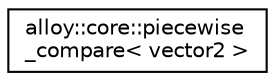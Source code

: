 digraph "Graphical Class Hierarchy"
{
  edge [fontname="Helvetica",fontsize="10",labelfontname="Helvetica",labelfontsize="10"];
  node [fontname="Helvetica",fontsize="10",shape=record];
  rankdir="LR";
  Node1 [label="alloy::core::piecewise\l_compare\< vector2 \>",height=0.2,width=0.4,color="black", fillcolor="white", style="filled",URL="$d1/df7/structalloy_1_1core_1_1piecewise__compare_3_01vector2_01_4.html"];
}
